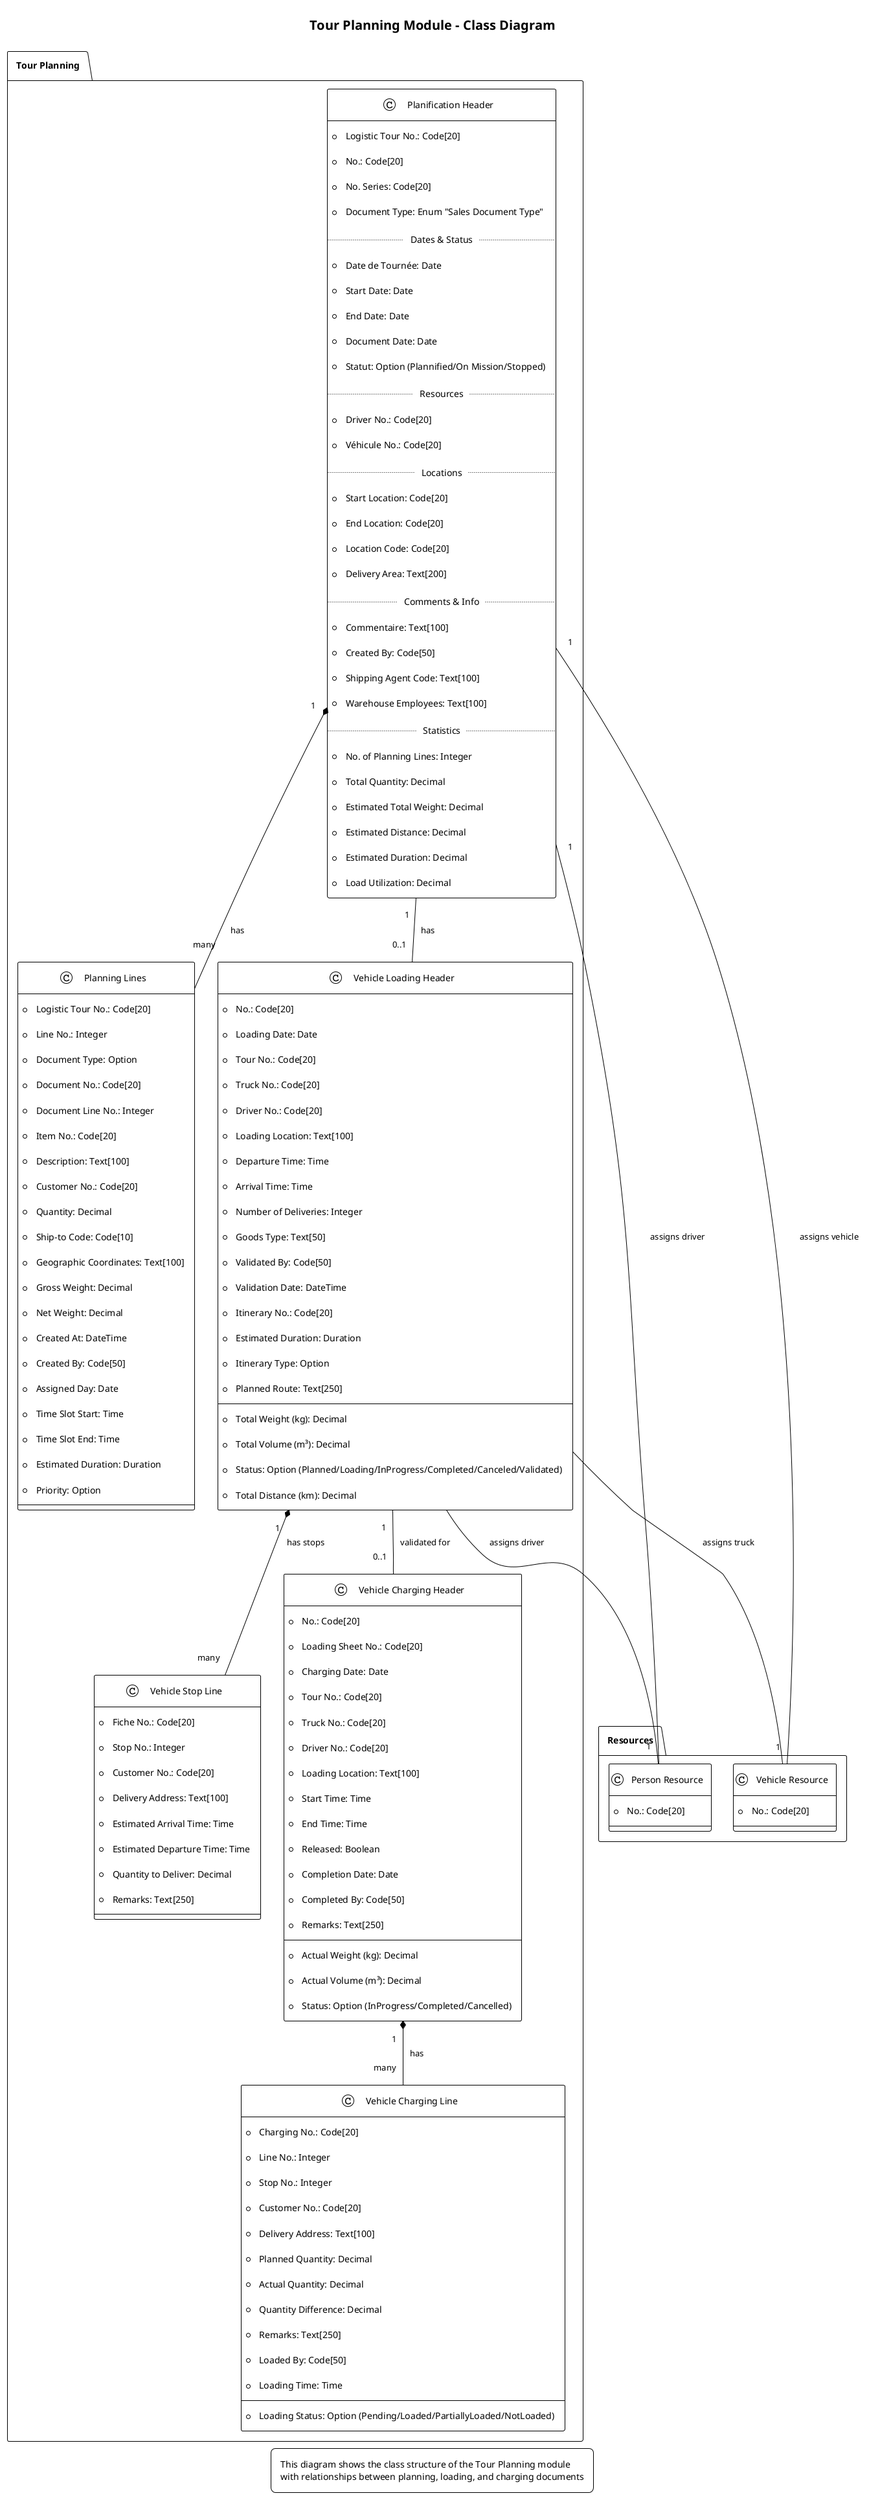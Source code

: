 @startuml Tour Planning Class Diagram
!theme plain
skinparam pageFormat A4
skinparam pageOrientation portrait
skinparam padding 10
skinparam classFontSize 14
skinparam titleFontSize 20
skinparam packageTitleFontSize 16
skinparam legendFontSize 14

title Tour Planning Module - Class Diagram

package "Tour Planning" {
  class "Planification Header" {
    + Logistic Tour No.: Code[20]
    + No.: Code[20]
    + No. Series: Code[20]
    + Document Type: Enum "Sales Document Type"
    .. Dates & Status ..
    + Date de Tournée: Date
    + Start Date: Date
    + End Date: Date
    + Document Date: Date
    + Statut: Option (Plannified/On Mission/Stopped)
    .. Resources ..
    + Driver No.: Code[20]
    + Véhicule No.: Code[20]
    .. Locations ..
    + Start Location: Code[20]
    + End Location: Code[20]
    + Location Code: Code[20]
    + Delivery Area: Text[200]
    .. Comments & Info ..
    + Commentaire: Text[100]
    + Created By: Code[50]
    + Shipping Agent Code: Text[100]
    + Warehouse Employees: Text[100]
    .. Statistics ..
    + No. of Planning Lines: Integer
    + Total Quantity: Decimal
    + Estimated Total Weight: Decimal
    + Estimated Distance: Decimal
    + Estimated Duration: Decimal
    + Load Utilization: Decimal
  }

  class "Planning Lines" {
    + Logistic Tour No.: Code[20]
    + Line No.: Integer
    + Document Type: Option
    + Document No.: Code[20]
    + Document Line No.: Integer
    + Item No.: Code[20]
    + Description: Text[100]
    + Customer No.: Code[20]
    + Quantity: Decimal
    + Ship-to Code: Code[10]
    + Geographic Coordinates: Text[100]
    + Gross Weight: Decimal
    + Net Weight: Decimal
    + Created At: DateTime
    + Created By: Code[50]
    + Assigned Day: Date
    + Time Slot Start: Time
    + Time Slot End: Time
    + Estimated Duration: Duration
    + Priority: Option
  }

  class "Vehicle Loading Header" {
    + No.: Code[20]
    + Loading Date: Date
    + Tour No.: Code[20]
    + Truck No.: Code[20]
    + Driver No.: Code[20]
    + Loading Location: Text[100]
    + Departure Time: Time
    + Arrival Time: Time
    + Total Weight (kg): Decimal
    + Total Volume (m³): Decimal
    + Number of Deliveries: Integer
    + Goods Type: Text[50]
    + Status: Option (Planned/Loading/InProgress/Completed/Canceled/Validated)
    + Validated By: Code[50]
    + Validation Date: DateTime
    + Itinerary No.: Code[20]
    + Total Distance (km): Decimal
    + Estimated Duration: Duration
    + Itinerary Type: Option
    + Planned Route: Text[250]
  }

  class "Vehicle Stop Line" {
    + Fiche No.: Code[20]
    + Stop No.: Integer
    + Customer No.: Code[20]
    + Delivery Address: Text[100]
    + Estimated Arrival Time: Time
    + Estimated Departure Time: Time
    + Quantity to Deliver: Decimal
    + Remarks: Text[250]
  }

  class "Vehicle Charging Header" {
    + No.: Code[20]
    + Loading Sheet No.: Code[20]
    + Charging Date: Date
    + Tour No.: Code[20]
    + Truck No.: Code[20]
    + Driver No.: Code[20]
    + Loading Location: Text[100]
    + Start Time: Time
    + End Time: Time
    + Actual Weight (kg): Decimal
    + Actual Volume (m³): Decimal
    + Status: Option (InProgress/Completed/Cancelled)
    + Released: Boolean
    + Completion Date: Date
    + Completed By: Code[50]
    + Remarks: Text[250]
  }

  class "Vehicle Charging Line" {
    + Charging No.: Code[20]
    + Line No.: Integer
    + Stop No.: Integer
    + Customer No.: Code[20]
    + Delivery Address: Text[100]
    + Planned Quantity: Decimal
    + Actual Quantity: Decimal
    + Quantity Difference: Decimal
    + Remarks: Text[250]
    + Loading Status: Option (Pending/Loaded/PartiallyLoaded/NotLoaded)
    + Loaded By: Code[50]
    + Loading Time: Time
  }
}

package "Resources" {
  class "Person Resource" {
    + No.: Code[20]
  }

  class "Vehicle Resource" {
    + No.: Code[20]
  }
}

"Planification Header" "1" *-- "many" "Planning Lines" : has
"Planification Header" "1" -- "0..1" "Vehicle Loading Header" : has
"Vehicle Loading Header" "1" *-- "many" "Vehicle Stop Line" : has stops
"Vehicle Loading Header" "1" -- "0..1" "Vehicle Charging Header" : validated for
"Vehicle Charging Header" "1" *-- "many" "Vehicle Charging Line" : has
"Planification Header" "1" -- "1" "Person Resource" : assigns driver
"Planification Header" "1" -- "1" "Vehicle Resource" : assigns vehicle
"Vehicle Loading Header" -- "Person Resource" : assigns driver
"Vehicle Loading Header" -- "Vehicle Resource" : assigns truck

legend
  This diagram shows the class structure of the Tour Planning module
  with relationships between planning, loading, and charging documents
end legend

@enduml 